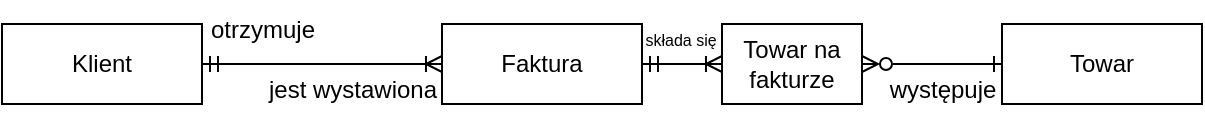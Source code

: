 <mxfile version="24.8.0">
  <diagram name="Strona-1" id="rC6JpCem7V1SN3kCp-oP">
    <mxGraphModel dx="452" dy="539" grid="1" gridSize="10" guides="1" tooltips="1" connect="1" arrows="1" fold="1" page="1" pageScale="1" pageWidth="827" pageHeight="1169" math="0" shadow="0">
      <root>
        <mxCell id="0" />
        <mxCell id="1" parent="0" />
        <mxCell id="ejL6HipUA5W8Fx4G8kJr-7" value="Klient" style="whiteSpace=wrap;html=1;align=center;" vertex="1" parent="1">
          <mxGeometry x="100" y="320" width="100" height="40" as="geometry" />
        </mxCell>
        <mxCell id="ejL6HipUA5W8Fx4G8kJr-8" value="Faktura" style="whiteSpace=wrap;html=1;align=center;" vertex="1" parent="1">
          <mxGeometry x="320" y="320" width="100" height="40" as="geometry" />
        </mxCell>
        <mxCell id="ejL6HipUA5W8Fx4G8kJr-10" value="" style="edgeStyle=entityRelationEdgeStyle;fontSize=12;html=1;endArrow=ERoneToMany;startArrow=ERmandOne;rounded=0;exitX=1;exitY=0.5;exitDx=0;exitDy=0;entryX=0;entryY=0.5;entryDx=0;entryDy=0;" edge="1" parent="1" source="ejL6HipUA5W8Fx4G8kJr-7" target="ejL6HipUA5W8Fx4G8kJr-8">
          <mxGeometry width="100" height="100" relative="1" as="geometry">
            <mxPoint x="310" y="450" as="sourcePoint" />
            <mxPoint x="410" y="350" as="targetPoint" />
          </mxGeometry>
        </mxCell>
        <mxCell id="ejL6HipUA5W8Fx4G8kJr-11" value="otrzymuje" style="text;html=1;align=center;verticalAlign=middle;resizable=0;points=[];autosize=1;strokeColor=none;fillColor=none;" vertex="1" parent="1">
          <mxGeometry x="190" y="308" width="80" height="30" as="geometry" />
        </mxCell>
        <mxCell id="ejL6HipUA5W8Fx4G8kJr-12" value="jest wystawiona" style="text;html=1;align=center;verticalAlign=middle;resizable=0;points=[];autosize=1;strokeColor=none;fillColor=none;" vertex="1" parent="1">
          <mxGeometry x="220" y="338" width="110" height="30" as="geometry" />
        </mxCell>
        <mxCell id="ejL6HipUA5W8Fx4G8kJr-14" value="Towar" style="whiteSpace=wrap;html=1;align=center;" vertex="1" parent="1">
          <mxGeometry x="600" y="320" width="100" height="40" as="geometry" />
        </mxCell>
        <mxCell id="ejL6HipUA5W8Fx4G8kJr-19" value="Towar na fakturze" style="whiteSpace=wrap;html=1;align=center;" vertex="1" parent="1">
          <mxGeometry x="460" y="320" width="70" height="40" as="geometry" />
        </mxCell>
        <mxCell id="ejL6HipUA5W8Fx4G8kJr-25" value="" style="edgeStyle=entityRelationEdgeStyle;fontSize=12;html=1;endArrow=ERoneToMany;startArrow=ERmandOne;rounded=0;exitX=1;exitY=0.5;exitDx=0;exitDy=0;entryX=0;entryY=0.5;entryDx=0;entryDy=0;" edge="1" parent="1" source="ejL6HipUA5W8Fx4G8kJr-8" target="ejL6HipUA5W8Fx4G8kJr-19">
          <mxGeometry width="100" height="100" relative="1" as="geometry">
            <mxPoint x="460" y="400" as="sourcePoint" />
            <mxPoint x="560" y="300" as="targetPoint" />
          </mxGeometry>
        </mxCell>
        <mxCell id="ejL6HipUA5W8Fx4G8kJr-26" value="składa się" style="text;html=1;align=center;verticalAlign=middle;resizable=0;points=[];autosize=1;strokeColor=none;fillColor=none;fontSize=8;" vertex="1" parent="1">
          <mxGeometry x="409" y="318" width="60" height="20" as="geometry" />
        </mxCell>
        <mxCell id="ejL6HipUA5W8Fx4G8kJr-28" value="" style="edgeStyle=entityRelationEdgeStyle;fontSize=12;html=1;endArrow=ERzeroToMany;startArrow=ERone;rounded=0;exitX=0;exitY=0.5;exitDx=0;exitDy=0;entryX=1;entryY=0.5;entryDx=0;entryDy=0;startFill=0;endFill=0;" edge="1" parent="1" source="ejL6HipUA5W8Fx4G8kJr-14" target="ejL6HipUA5W8Fx4G8kJr-19">
          <mxGeometry width="100" height="100" relative="1" as="geometry">
            <mxPoint x="540" y="338" as="sourcePoint" />
            <mxPoint x="640" y="238" as="targetPoint" />
            <Array as="points">
              <mxPoint x="570" y="340" />
            </Array>
          </mxGeometry>
        </mxCell>
        <mxCell id="ejL6HipUA5W8Fx4G8kJr-29" value="występuje" style="text;html=1;align=center;verticalAlign=middle;resizable=0;points=[];autosize=1;strokeColor=none;fillColor=none;" vertex="1" parent="1">
          <mxGeometry x="530" y="338" width="80" height="30" as="geometry" />
        </mxCell>
      </root>
    </mxGraphModel>
  </diagram>
</mxfile>
